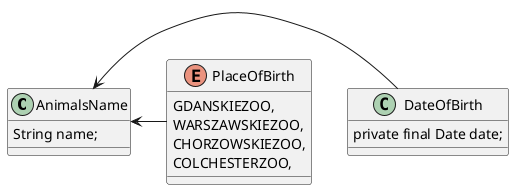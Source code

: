 @startuml

AnimalsName <- DateOfBirth
AnimalsName <-PlaceOfBirth

class AnimalsName {
String name;
}
class DateOfBirth{
private final Date date;
}

enum PlaceOfBirth {
    GDANSKIEZOO,
    WARSZAWSKIEZOO,
    CHORZOWSKIEZOO,
    COLCHESTERZOO,
}

@enduml